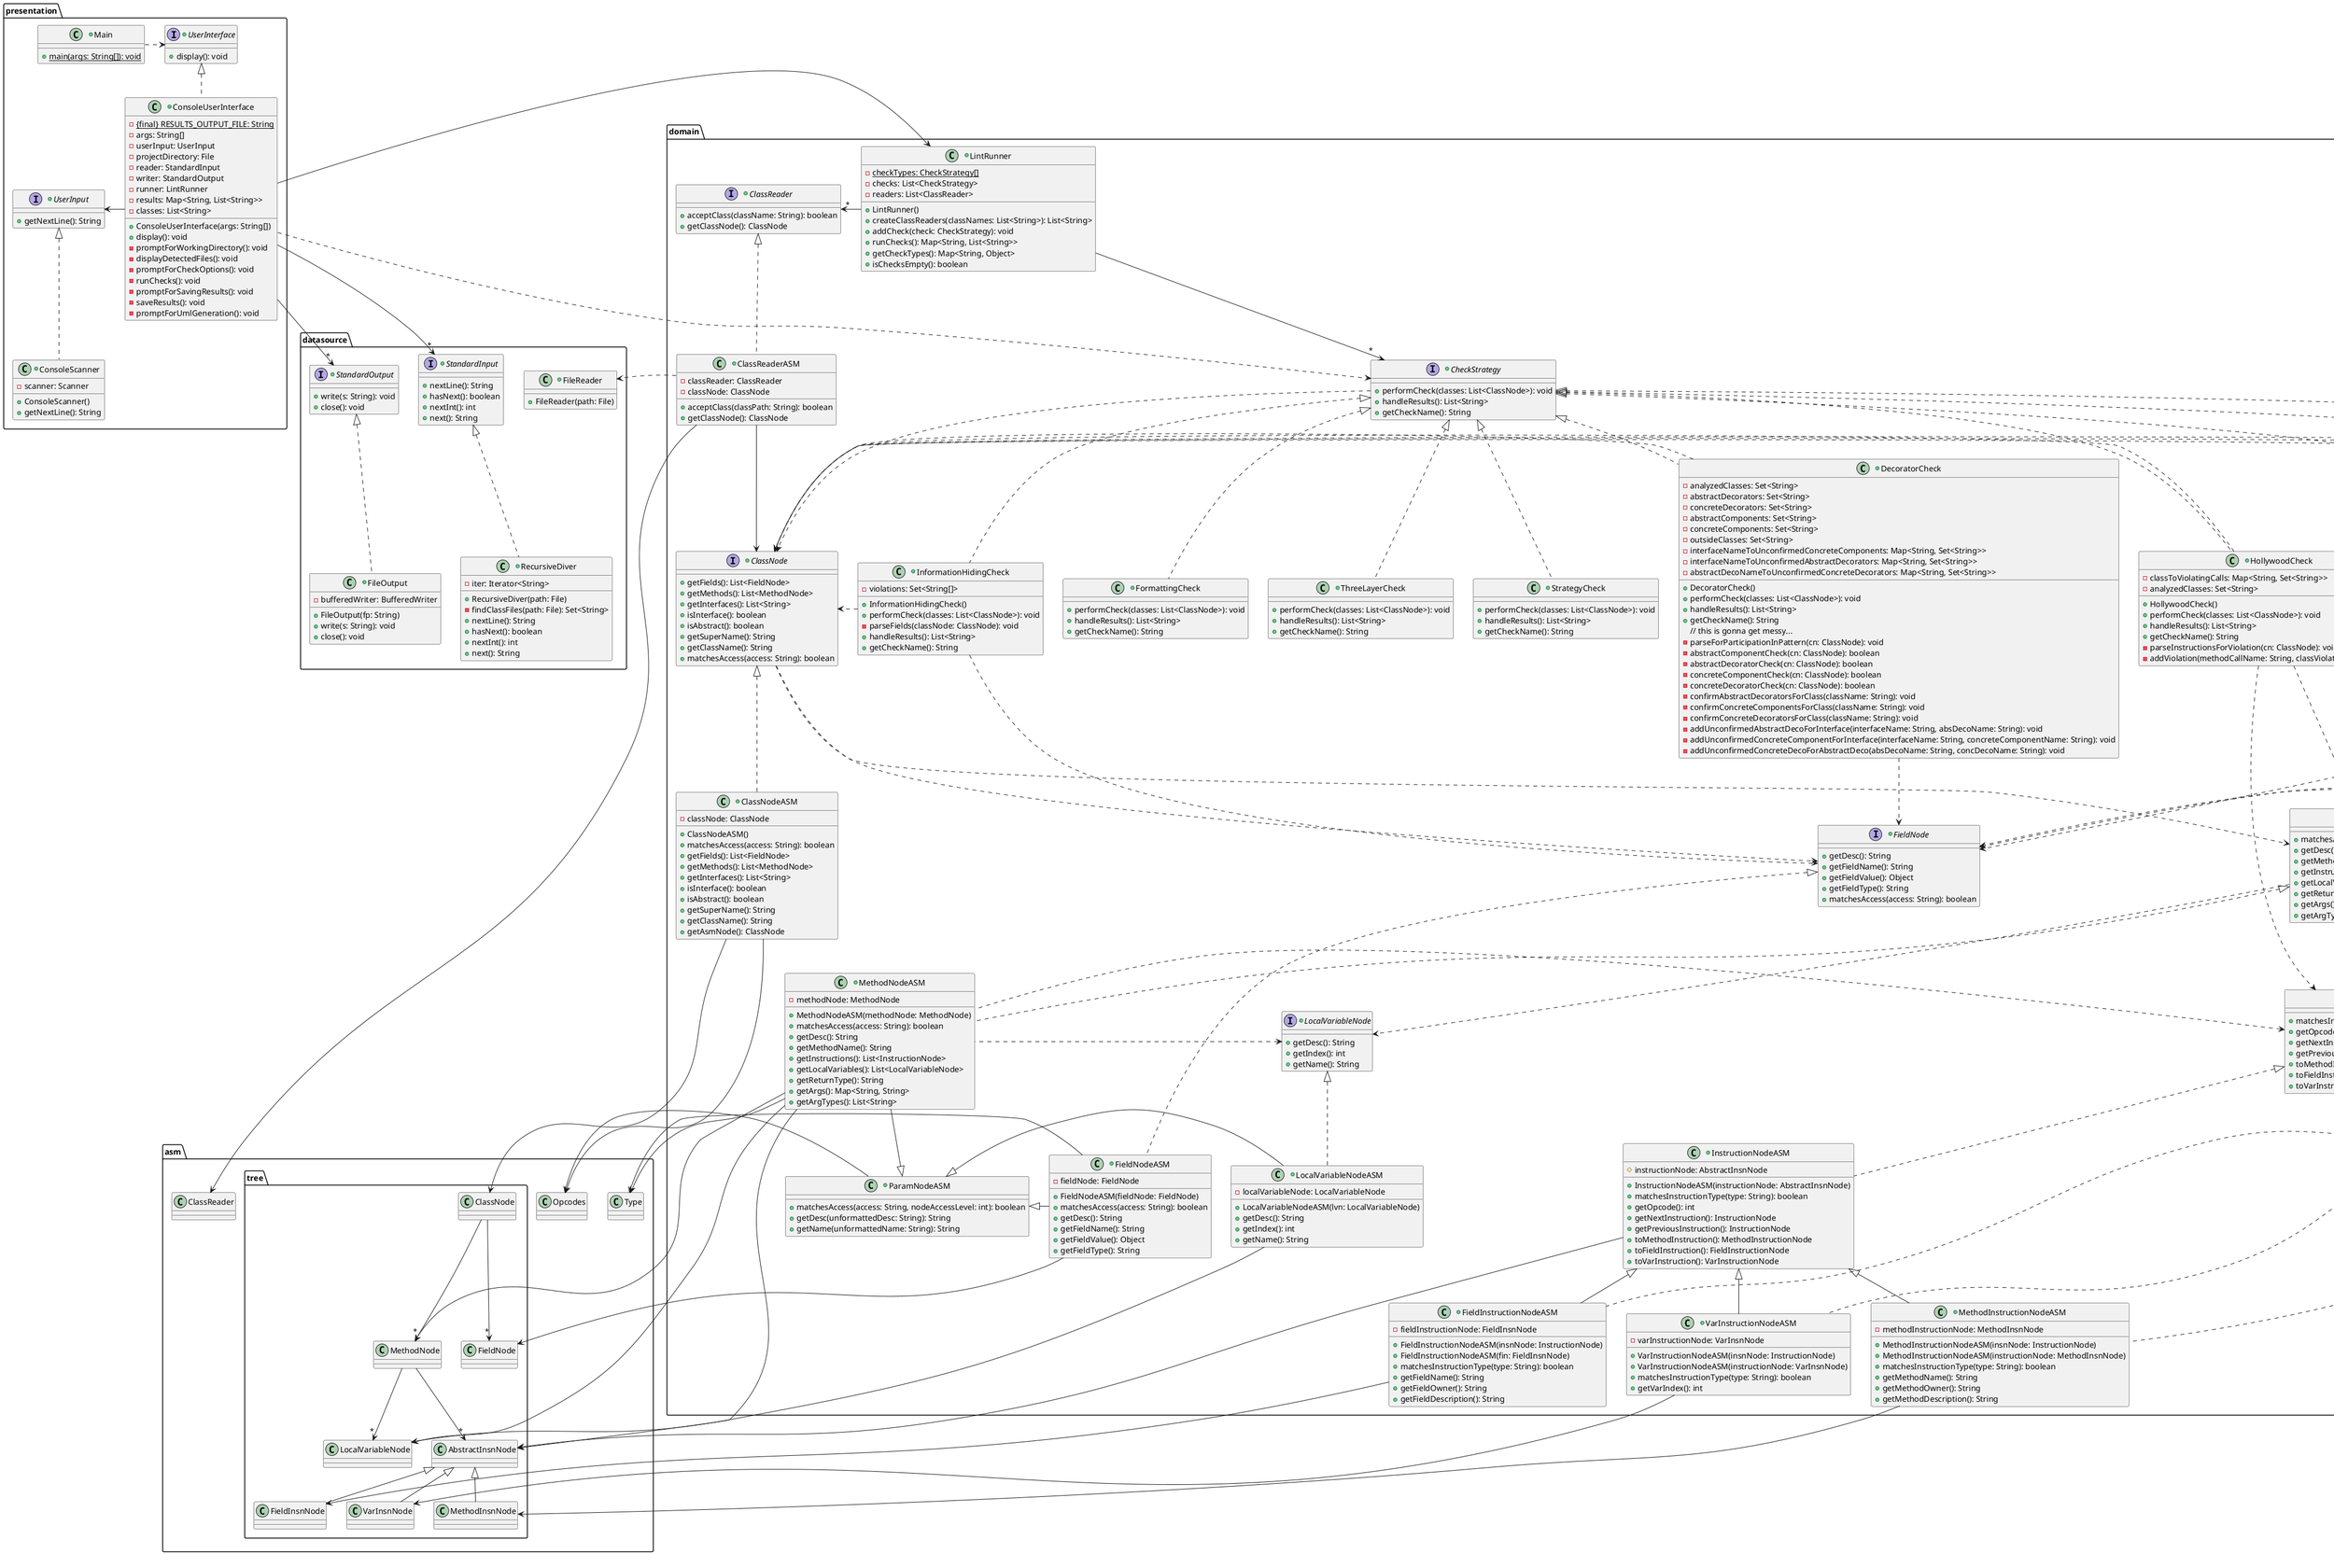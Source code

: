 @startuml LintBoss
package presentation {
    +class Main {
        +{static} main(args: String[]): void
    }
    Main .> UserInterface

    +interface UserInterface {
        +display(): void
    }
    +interface UserInput {
        +getNextLine(): String
    }
    +class ConsoleUserInterface implements UserInterface {
        - {static} {final} RESULTS_OUTPUT_FILE: String
        -args: String[]
        -userInput: UserInput
        -projectDirectory: File
        -reader: StandardInput
        -writer: StandardOutput
        -runner: LintRunner
        -results: Map<String, List<String>>
        -classes: List<String>
        +ConsoleUserInterface(args: String[])
        +display(): void
        -promptForWorkingDirectory(): void
        -displayDetectedFiles(): void
        -promptForCheckOptions(): void
        -runChecks(): void
        -promptForSavingResults(): void
        -saveResults(): void
        -promptForUmlGeneration(): void
    }
    ConsoleUserInterface -> UserInput

    +class ConsoleScanner implements UserInput {
        -scanner: Scanner
        +ConsoleScanner()
        +getNextLine(): String
    }
}
ConsoleUserInterface -> domain.LintRunner
ConsoleUserInterface .> domain.CheckStrategy
ConsoleUserInterface -d-> "*" datasource.StandardInput
ConsoleUserInterface -d-> "*" datasource.StandardOutput

package domain {
    +class LintRunner {
        - {static} checkTypes: CheckStrategy[]
        -checks: List<CheckStrategy>
        -readers: List<ClassReader>
        +LintRunner()
        +createClassReaders(classNames: List<String>): List<String>
        +addCheck(check: CheckStrategy): void
        +runChecks(): Map<String, List<String>>
        +getCheckTypes(): Map<String, Object>
        +isChecksEmpty(): boolean
    }
    LintRunner -d-> "*" CheckStrategy
    LintRunner -> "*" ClassReader

    +interface ClassReader {
        +acceptClass(className: String): boolean
        +getClassNode(): ClassNode
    }
    +interface ClassNode {
        +getFields(): List<FieldNode>
        +getMethods(): List<MethodNode>
        +getInterfaces(): List<String>
        +isInterface(): boolean
        +isAbstract(): boolean
        +getSuperName(): String
        +getClassName(): String
        +matchesAccess(access: String): boolean
    }
    ClassNode .d.> FieldNode
    ClassNode .d.> MethodNode

    +interface FieldNode {
        +getDesc(): String
        +getFieldName(): String
        +getFieldValue(): Object
        +getFieldType(): String
        +matchesAccess(access: String): boolean
    }
    +interface MethodNode {
        +matchesAccess(access: String): boolean
        +getDesc(): String
        +getMethodName(): String
        +getInstructions(): List<InstructionNode>
        +getLocalVariables(): List<LocalVariableNode>
        +getReturnType(): String
        +getArgs(): Map<String, String>
        +getArgTypes(): List<String>
    }
    MethodNode .d.> InstructionNode
    +interface LocalVariableNode {
        +getDesc(): String
        +getIndex(): int
        +getName(): String
    }
    MethodNode .d.> LocalVariableNode

    +interface InstructionNode {
        +matchesInstructionType(type: String): boolean
        +getOpcode(): int
        +getNextInstruction(): InstructionNode
        +getPreviousInstruction(): InstructionNode
        +toMethodInstruction(): MethodInstructionNode
        +toFieldInstruction(): FieldInstructionNode
        +toVarInstruction(): VarInstructionNode
    }
    InstructionNode .> MethodInstructionNode
    InstructionNode .> FieldInstructionNode
    InstructionNode .> VarInstructionNode

    +interface MethodInstructionNode extends InstructionNode {
        +getMethodName(): String
        +getMethodOwner(): String
        +getMethodDesc(): String
    }
    +interface FieldInstructionNode extends InstructionNode {
        +getFieldName(): String
        +getFieldOwner(): String
        +getFieldDesc(): String
    }
    +interface VarInstructionNode extends InstructionNode {
        +getVarIndex(): int
    }

    +class ClassReaderASM implements ClassReader {
        -classReader: ClassReader
        -classNode: ClassNode
        +acceptClass(classPath: String): boolean
        +getClassNode(): ClassNode
    }
    ClassReaderASM -> ClassNode

    +class ClassNodeASM implements ClassNode {
        -classNode: ClassNode
        +ClassNodeASM()
        +matchesAccess(access: String): boolean
        +getFields(): List<FieldNode>
        +getMethods(): List<MethodNode>
        +getInterfaces(): List<String>
        +isInterface(): boolean
        +isAbstract(): boolean
        +getSuperName(): String
        +getClassName(): String
        +getAsmNode(): ClassNode
    }
    +class ParamNodeASM {
        +matchesAccess(access: String, nodeAccessLevel: int): boolean
        +getDesc(unformattedDesc: String): String
        +getName(unformattedName: String): String
    }
    +class MethodNodeASM implements MethodNode {
        -methodNode: MethodNode
        +MethodNodeASM(methodNode: MethodNode)
        +matchesAccess(access: String): boolean
        +getDesc(): String
        +getMethodName(): String
        +getInstructions(): List<InstructionNode>
        +getLocalVariables(): List<LocalVariableNode>
        +getReturnType(): String
        +getArgs(): Map<String, String>
        +getArgTypes(): List<String>
    }
    MethodNodeASM .l.> InstructionNode
    MethodNodeASM .l.> LocalVariableNode
    MethodNodeASM -|> ParamNodeASM

    +class LocalVariableNodeASM implements LocalVariableNode {
        -localVariableNode: LocalVariableNode
        +LocalVariableNodeASM(lvn: LocalVariableNode)
        +getDesc(): String
        +getIndex(): int
        +getName(): String
    }
    LocalVariableNodeASM -|> ParamNodeASM

    +class FieldNodeASM implements FieldNode {
        -fieldNode: FieldNode
        +FieldNodeASM(fieldNode: FieldNode)
        +matchesAccess(access: String): boolean
        +getDesc(): String
        +getFieldName(): String
        +getFieldValue(): Object
        +getFieldType(): String
    }
    FieldNodeASM -|> ParamNodeASM

    +class InstructionNodeASM implements InstructionNode {
        #instructionNode: AbstractInsnNode
        +InstructionNodeASM(instructionNode: AbstractInsnNode)
        +matchesInstructionType(type: String): boolean
        +getOpcode(): int
        +getNextInstruction(): InstructionNode
        +getPreviousInstruction(): InstructionNode
        +toMethodInstruction(): MethodInstructionNode
        +toFieldInstruction(): FieldInstructionNode
        +toVarInstruction(): VarInstructionNode
    }
    +class MethodInstructionNodeASM extends InstructionNodeASM {
        -methodInstructionNode: MethodInsnNode
        +MethodInstructionNodeASM(insnNode: InstructionNode)
        +MethodInstructionNodeASM(instructionNode: MethodInsnNode)
        +matchesInstructionType(type: String): boolean
        +getMethodName(): String
        +getMethodOwner(): String
        +getMethodDescription(): String
    }
    MethodInstructionNodeASM .u.|> MethodInstructionNode

    +class FieldInstructionNodeASM extends InstructionNodeASM {
        -fieldInstructionNode: FieldInsnNode
        +FieldInstructionNodeASM(insnNode: InstructionNode)
        +FieldInstructionNodeASM(fin: FieldInsnNode)
        +matchesInstructionType(type: String): boolean
        +getFieldName(): String
        +getFieldOwner(): String
        +getFieldDescription(): String
    }
    FieldInstructionNodeASM .u.|> FieldInstructionNode

    +class VarInstructionNodeASM extends InstructionNodeASM {
        -varInstructionNode: VarInsnNode
        +VarInstructionNodeASM(insnNode: InstructionNode)
        +VarInstructionNodeASM(instructionNode: VarInsnNode)
        +matchesInstructionType(type: String): boolean
        +getVarIndex(): int
    }
    VarInstructionNodeASM .u.|> VarInstructionNode

    +interface CheckStrategy {
        +performCheck(classes: List<ClassNode>): void
        +handleResults(): List<String>
        +getCheckName(): String
    }
    CheckStrategy .> ClassNode

    +class StaticCheck implements CheckStrategy {
        -visitedClasses: Set<String>
        -nonStaticClasses: Set<String>
        -classDependencies: Map<String, Set<String>>
        +StaticCheck()
        +performCheck(classes: List<ClassNode>): void
        -parseFields(classNode: ClassNode): void
        -parseMethods(classNode: ClassNode): void
        -parseInstructions(classNode: ClassNode, methodNode: MethodNode): void
        -addDeclaredVariable(dependant: String, dependency: String): void
        +handleResults(): List<String>
        +getCheckName(): String
    }
    StaticCheck .> ClassNode
    StaticCheck .> FieldNode
    StaticCheck .> MethodNode
    StaticCheck .> InstructionNode
    StaticCheck .> MethodInstructionNode

    +class FormattingCheck implements CheckStrategy {
        +performCheck(classes: List<ClassNode>): void
        +handleResults(): List<String>
        +getCheckName(): String
    }
    +class UnusedItemsCheck implements CheckStrategy {
        -analyzedClasses: Set<String>
        -classToUnusedFields: Map<String, Set<String>>
        -classToUnusedMethods: Map<String, Set<String>>
        -anticipatedMethodsByClass: Map<String, Set<String>>
        -anticipatedFieldsByClass: Map<String, Set<String>>
        -classToImplementedInterfaces: Map<String, Set<String>>
        +UnusedItemsCheck()
        +performCheck(classes: List<ClassNode>): void
        +handleResults(): List<String>
        +getCheckName(): String
        -parseFields(cn: ClassNode): void
        -parseMethods(cn: ClassNode): void
        -parseMethodInstructions(mn: MethodNode, cn: ClassNode): void
        -addDeclaredField(className: String, fieldName: String): void
        -addDeclaredMethod(className: String, methodName: String): void
        -addAnticipatedField(anticipatedOwner: String, anticipatedField: String): void
        -addAnticipatedMethod(anticipatedOwner: String, anticipatedMethod: String): void
    }
    ' we love spaghetti
    UnusedItemsCheck .> ClassNode
    UnusedItemsCheck .> FieldNode
    UnusedItemsCheck .> MethodNode
    UnusedItemsCheck .> InstructionNode
    UnusedItemsCheck .> FieldInstructionNode
    UnusedItemsCheck .> MethodInstructionNode

    +class InformationHidingCheck implements CheckStrategy {
        -violations: Set<String[]>
        +InformationHidingCheck()
        +performCheck(classes: List<ClassNode>): void
        -parseFields(classNode: ClassNode): void
        +handleResults(): List<String>
        +getCheckName(): String
    }
    InformationHidingCheck .> ClassNode
    InformationHidingCheck .> FieldNode

    +class ThreeLayerCheck implements CheckStrategy {
        +performCheck(classes: List<ClassNode>): void
        +handleResults(): List<String>
        +getCheckName(): String
    }
    +class HollywoodCheck implements CheckStrategy {
        -classToViolatingCalls: Map<String, Set<String>>
        -analyzedClasses: Set<String>
        +HollywoodCheck()
        +performCheck(classes: List<ClassNode>): void
        +handleResults(): List<String>
        +getCheckName(): String
        -parseInstructionsForViolation(cn: ClassNode): void
        -addViolation(methodCallName: String, classViolating: String): void
    }
    HollywoodCheck .> ClassNode
    HollywoodCheck .> MethodNode
    HollywoodCheck .> InstructionNode

    +class FacadeCheck implements CheckStrategy {
        -visitedClasses: Set<String>
        -classDependencies: Map<String, Set<String>>
        +performCheck(classes: List<ClassNode>): void
        -parseFields(classNode: ClassNode): void
        -parseMethods(classNode: ClassNode): void
        -parseInstructions(classNode: ClassNode, methodNode: MethodNode): void
        -trackDependency(dependant: String, dependency: String): void
        +handleResults(): List<String>
        +getCheckName(): String
    }
    FacadeCheck .> ClassNode
    FacadeCheck .> FieldNode
    FacadeCheck .> MethodNode
    FacadeCheck .> InstructionNode
    FacadeCheck .> MethodInstructionNode
    FacadeCheck .> FieldInstructionNode

    +class StrategyCheck implements CheckStrategy {
        +performCheck(classes: List<ClassNode>): void
        +handleResults(): List<String>
        +getCheckName(): String
    }
    +class DecoratorCheck implements CheckStrategy {
        -analyzedClasses: Set<String>
        -abstractDecorators: Set<String>
        -concreteDecorators: Set<String>
        -abstractComponents: Set<String>
        -concreteComponents: Set<String>
        -outsideClasses: Set<String>
        -interfaceNameToUnconfirmedConcreteComponents: Map<String, Set<String>>
        -interfaceNameToUnconfirmedAbstractDecorators: Map<String, Set<String>>
        -abstractDecoNameToUnconfirmedConcreteDecorators: Map<String, Set<String>>
        +DecoratorCheck()
        +performCheck(classes: List<ClassNode>): void
        +handleResults(): List<String>
        +getCheckName(): String
        {method} // this is gonna get messy...
        -parseForParticipationInPattern(cn: ClassNode): void
        -abstractComponentCheck(cn: ClassNode): boolean
        -abstractDecoratorCheck(cn: ClassNode): boolean
        -concreteComponentCheck(cn: ClassNode): boolean
        -concreteDecoratorCheck(cn: ClassNode): boolean
        -confirmAbstractDecoratorsForClass(className: String): void
        -confirmConcreteComponentsForClass(className: String): void
        -confirmConcreteDecoratorsForClass(className: String): void
        -addUnconfirmedAbstractDecoForInterface(interfaceName: String, absDecoName: String): void
        -addUnconfirmedConcreteComponentForInterface(interfaceName: String, concreteComponentName: String): void
        -addUnconfirmedConcreteDecoForAbstractDeco(absDecoName: String, concDecoName: String): void
    }
    DecoratorCheck .> ClassNode
    DecoratorCheck .> FieldNode
}

package datasource {
    +interface StandardOutput {
        +write(s: String): void
        +close(): void
    }
    +class FileOutput implements StandardOutput {
        -bufferedWriter: BufferedWriter
        +FileOutput(fp: String)
        +write(s: String): void
        +close(): void
    }
    +interface StandardInput {
        +nextLine(): String
        +hasNext(): boolean
        +nextInt(): int
        +next(): String
    }
    +class RecursiveDiver implements StandardInput {
        -iter: Iterator<String>
        +RecursiveDiver(path: File)
        -findClassFiles(path: File): Set<String>
        +nextLine(): String
        +hasNext(): boolean
        +nextInt(): int
        +next(): String
    }
    +class FileReader {
        +FileReader(path: File)
    }
    ClassReaderASM .> FileReader
}

package asm {
    package tree {
        asm.tree.MethodInsnNode -u-|> asm.tree.AbstractInsnNode
        asm.tree.FieldInsnNode -u-|> asm.tree.AbstractInsnNode
        asm.tree.VarInsnNode -u-|> asm.tree.AbstractInsnNode
        asm.tree.ClassNode -d-> "*" asm.tree.FieldNode
        asm.tree.ClassNode -d-> "*" asm.tree.MethodNode
        asm.tree.MethodNode -d-> "*" asm.tree.AbstractInsnNode
        asm.tree.MethodNode -d-> "*" asm.tree.LocalVariableNode
    }
}

domain.ClassReaderASM -> asm.ClassReader
domain.ClassNodeASM -> asm.tree.ClassNode
domain.ClassNodeASM -> asm.Opcodes
domain.ParamNodeASM -> asm.Opcodes
domain.MethodNodeASM -> asm.tree.MethodNode
domain.MethodNodeASM -> asm.Type
domain.MethodNodeASM -> asm.tree.AbstractInsnNode
domain.MethodNodeASM -> asm.tree.LocalVariableNode
domain.FieldNodeASM -> asm.tree.FieldNode
domain.FieldNodeASM -> asm.Type
domain.InstructionNodeASM -> asm.tree.AbstractInsnNode
domain.MethodInstructionNodeASM -> asm.tree.MethodInsnNode
domain.FieldInstructionNodeASM -> asm.tree.FieldInsnNode
domain.VarInstructionNodeASM -> asm.tree.VarInsnNode
domain.LocalVariableNodeASM -> asm.tree.LocalVariableNode
@enduml
